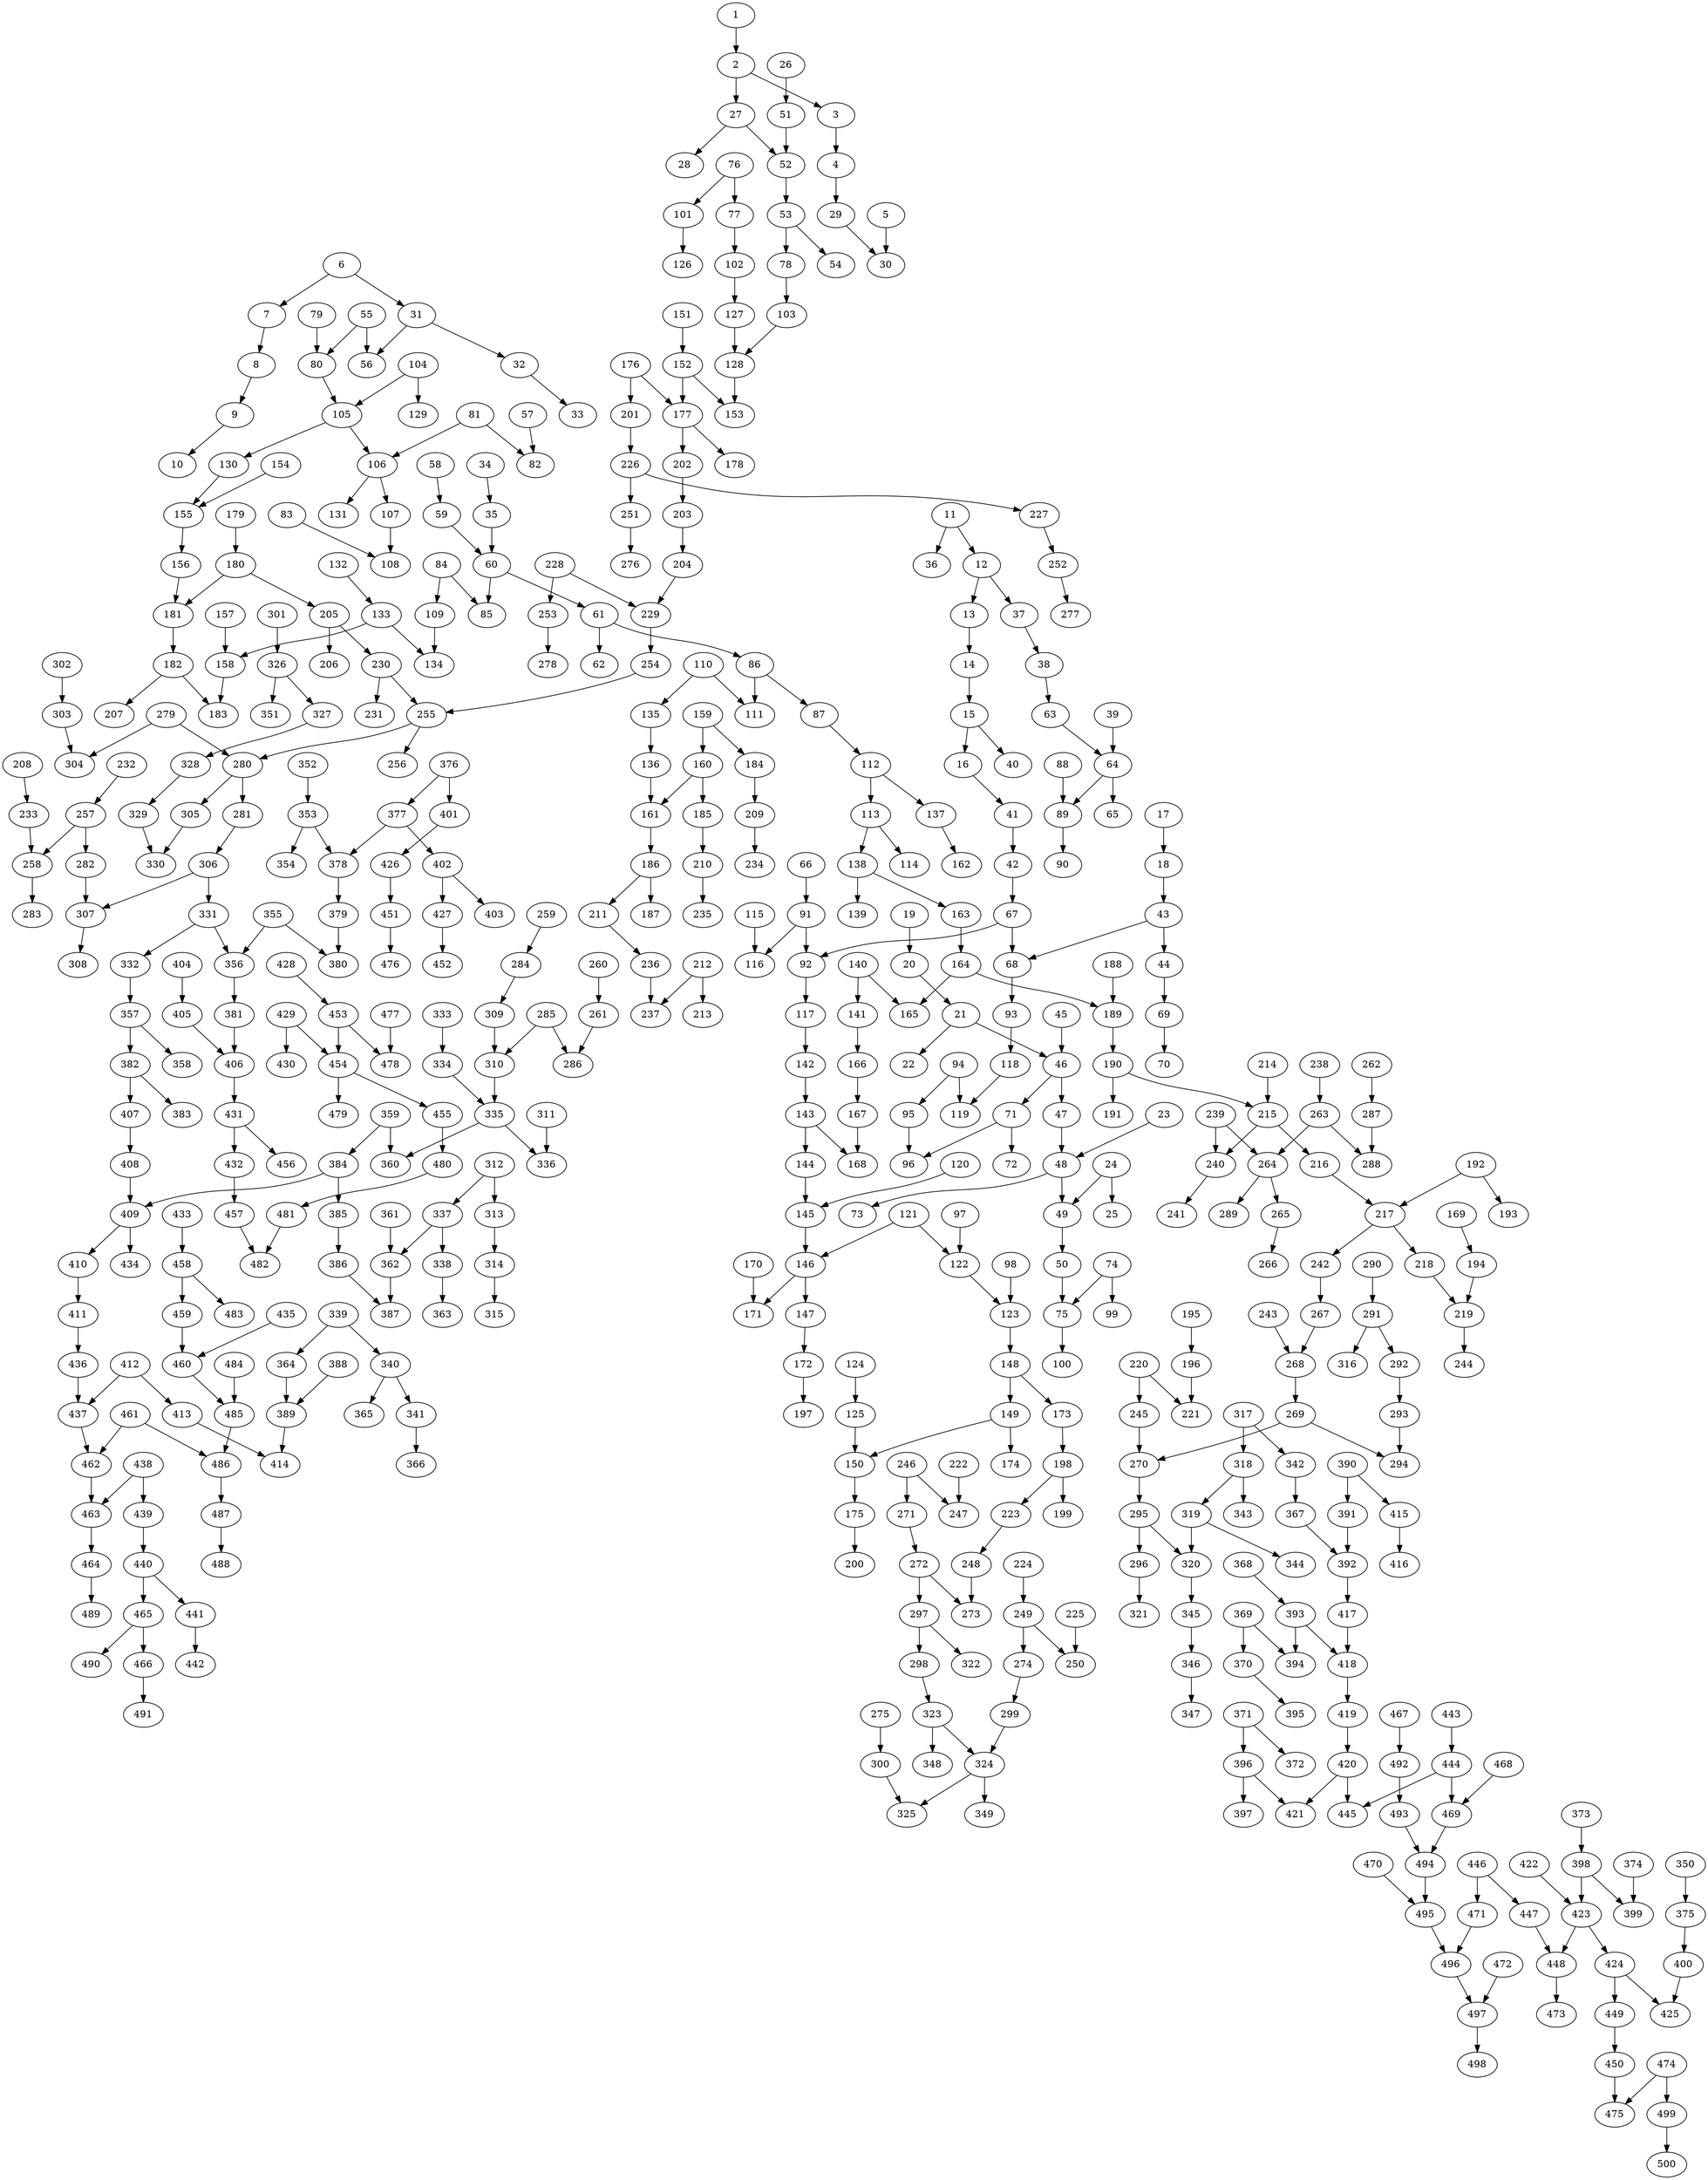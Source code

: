 digraph sample {
1 -> 2[color="black"];
2 -> 27[color="black"];
2 -> 3[color="black"];
3 -> 4[color="black"];
4 -> 29[color="black"];
5 -> 30[color="black"];
6 -> 31[color="black"];
6 -> 7[color="black"];
7 -> 8[color="black"];
8 -> 9[color="black"];
9 -> 10[color="black"];
11 -> 36[color="black"];
11 -> 12[color="black"];
12 -> 37[color="black"];
12 -> 13[color="black"];
13 -> 14[color="black"];
14 -> 15[color="black"];
15 -> 40[color="black"];
15 -> 16[color="black"];
16 -> 41[color="black"];
17 -> 18[color="black"];
18 -> 43[color="black"];
19 -> 20[color="black"];
20 -> 21[color="black"];
21 -> 46[color="black"];
21 -> 22[color="black"];
23 -> 48[color="black"];
24 -> 49[color="black"];
24 -> 25[color="black"];
26 -> 51[color="black"];
27 -> 52[color="black"];
27 -> 28[color="black"];
29 -> 30[color="black"];
31 -> 56[color="black"];
31 -> 32[color="black"];
32 -> 33[color="black"];
34 -> 35[color="black"];
35 -> 60[color="black"];
37 -> 38[color="black"];
38 -> 63[color="black"];
39 -> 64[color="black"];
41 -> 42[color="black"];
42 -> 67[color="black"];
43 -> 68[color="black"];
43 -> 44[color="black"];
44 -> 69[color="black"];
45 -> 46[color="black"];
46 -> 71[color="black"];
46 -> 47[color="black"];
47 -> 48[color="black"];
48 -> 73[color="black"];
48 -> 49[color="black"];
49 -> 50[color="black"];
50 -> 75[color="black"];
51 -> 52[color="black"];
52 -> 53[color="black"];
53 -> 78[color="black"];
53 -> 54[color="black"];
55 -> 80[color="black"];
55 -> 56[color="black"];
57 -> 82[color="black"];
58 -> 59[color="black"];
59 -> 60[color="black"];
60 -> 85[color="black"];
60 -> 61[color="black"];
61 -> 86[color="black"];
61 -> 62[color="black"];
63 -> 64[color="black"];
64 -> 89[color="black"];
64 -> 65[color="black"];
66 -> 91[color="black"];
67 -> 92[color="black"];
67 -> 68[color="black"];
68 -> 93[color="black"];
69 -> 70[color="black"];
71 -> 96[color="black"];
71 -> 72[color="black"];
74 -> 99[color="black"];
74 -> 75[color="black"];
75 -> 100[color="black"];
76 -> 101[color="black"];
76 -> 77[color="black"];
77 -> 102[color="black"];
78 -> 103[color="black"];
79 -> 80[color="black"];
80 -> 105[color="black"];
81 -> 106[color="black"];
81 -> 82[color="black"];
83 -> 108[color="black"];
84 -> 109[color="black"];
84 -> 85[color="black"];
86 -> 111[color="black"];
86 -> 87[color="black"];
87 -> 112[color="black"];
88 -> 89[color="black"];
89 -> 90[color="black"];
91 -> 116[color="black"];
91 -> 92[color="black"];
92 -> 117[color="black"];
93 -> 118[color="black"];
94 -> 119[color="black"];
94 -> 95[color="black"];
95 -> 96[color="black"];
97 -> 122[color="black"];
98 -> 123[color="black"];
101 -> 126[color="black"];
102 -> 127[color="black"];
103 -> 128[color="black"];
104 -> 129[color="black"];
104 -> 105[color="black"];
105 -> 130[color="black"];
105 -> 106[color="black"];
106 -> 131[color="black"];
106 -> 107[color="black"];
107 -> 108[color="black"];
109 -> 134[color="black"];
110 -> 135[color="black"];
110 -> 111[color="black"];
112 -> 137[color="black"];
112 -> 113[color="black"];
113 -> 138[color="black"];
113 -> 114[color="black"];
115 -> 116[color="black"];
117 -> 142[color="black"];
118 -> 119[color="black"];
120 -> 145[color="black"];
121 -> 146[color="black"];
121 -> 122[color="black"];
122 -> 123[color="black"];
123 -> 148[color="black"];
124 -> 125[color="black"];
125 -> 150[color="black"];
127 -> 128[color="black"];
128 -> 153[color="black"];
130 -> 155[color="black"];
132 -> 133[color="black"];
133 -> 158[color="black"];
133 -> 134[color="black"];
135 -> 136[color="black"];
136 -> 161[color="black"];
137 -> 162[color="black"];
138 -> 163[color="black"];
138 -> 139[color="black"];
140 -> 165[color="black"];
140 -> 141[color="black"];
141 -> 166[color="black"];
142 -> 143[color="black"];
143 -> 168[color="black"];
143 -> 144[color="black"];
144 -> 145[color="black"];
145 -> 146[color="black"];
146 -> 171[color="black"];
146 -> 147[color="black"];
147 -> 172[color="black"];
148 -> 173[color="black"];
148 -> 149[color="black"];
149 -> 174[color="black"];
149 -> 150[color="black"];
150 -> 175[color="black"];
151 -> 152[color="black"];
152 -> 177[color="black"];
152 -> 153[color="black"];
154 -> 155[color="black"];
155 -> 156[color="black"];
156 -> 181[color="black"];
157 -> 158[color="black"];
158 -> 183[color="black"];
159 -> 184[color="black"];
159 -> 160[color="black"];
160 -> 185[color="black"];
160 -> 161[color="black"];
161 -> 186[color="black"];
163 -> 164[color="black"];
164 -> 189[color="black"];
164 -> 165[color="black"];
166 -> 167[color="black"];
167 -> 168[color="black"];
169 -> 194[color="black"];
170 -> 171[color="black"];
172 -> 197[color="black"];
173 -> 198[color="black"];
175 -> 200[color="black"];
176 -> 201[color="black"];
176 -> 177[color="black"];
177 -> 202[color="black"];
177 -> 178[color="black"];
179 -> 180[color="black"];
180 -> 205[color="black"];
180 -> 181[color="black"];
181 -> 182[color="black"];
182 -> 207[color="black"];
182 -> 183[color="black"];
184 -> 209[color="black"];
185 -> 210[color="black"];
186 -> 211[color="black"];
186 -> 187[color="black"];
188 -> 189[color="black"];
189 -> 190[color="black"];
190 -> 215[color="black"];
190 -> 191[color="black"];
192 -> 217[color="black"];
192 -> 193[color="black"];
194 -> 219[color="black"];
195 -> 196[color="black"];
196 -> 221[color="black"];
198 -> 223[color="black"];
198 -> 199[color="black"];
201 -> 226[color="black"];
202 -> 203[color="black"];
203 -> 204[color="black"];
204 -> 229[color="black"];
205 -> 230[color="black"];
205 -> 206[color="black"];
208 -> 233[color="black"];
209 -> 234[color="black"];
210 -> 235[color="black"];
211 -> 236[color="black"];
212 -> 237[color="black"];
212 -> 213[color="black"];
214 -> 215[color="black"];
215 -> 240[color="black"];
215 -> 216[color="black"];
216 -> 217[color="black"];
217 -> 242[color="black"];
217 -> 218[color="black"];
218 -> 219[color="black"];
219 -> 244[color="black"];
220 -> 245[color="black"];
220 -> 221[color="black"];
222 -> 247[color="black"];
223 -> 248[color="black"];
224 -> 249[color="black"];
225 -> 250[color="black"];
226 -> 251[color="black"];
226 -> 227[color="black"];
227 -> 252[color="black"];
228 -> 253[color="black"];
228 -> 229[color="black"];
229 -> 254[color="black"];
230 -> 255[color="black"];
230 -> 231[color="black"];
232 -> 257[color="black"];
233 -> 258[color="black"];
236 -> 237[color="black"];
238 -> 263[color="black"];
239 -> 264[color="black"];
239 -> 240[color="black"];
240 -> 241[color="black"];
242 -> 267[color="black"];
243 -> 268[color="black"];
245 -> 270[color="black"];
246 -> 271[color="black"];
246 -> 247[color="black"];
248 -> 273[color="black"];
249 -> 274[color="black"];
249 -> 250[color="black"];
251 -> 276[color="black"];
252 -> 277[color="black"];
253 -> 278[color="black"];
254 -> 255[color="black"];
255 -> 280[color="black"];
255 -> 256[color="black"];
257 -> 282[color="black"];
257 -> 258[color="black"];
258 -> 283[color="black"];
259 -> 284[color="black"];
260 -> 261[color="black"];
261 -> 286[color="black"];
262 -> 287[color="black"];
263 -> 288[color="black"];
263 -> 264[color="black"];
264 -> 289[color="black"];
264 -> 265[color="black"];
265 -> 266[color="black"];
267 -> 268[color="black"];
268 -> 269[color="black"];
269 -> 294[color="black"];
269 -> 270[color="black"];
270 -> 295[color="black"];
271 -> 272[color="black"];
272 -> 297[color="black"];
272 -> 273[color="black"];
274 -> 299[color="black"];
275 -> 300[color="black"];
279 -> 304[color="black"];
279 -> 280[color="black"];
280 -> 305[color="black"];
280 -> 281[color="black"];
281 -> 306[color="black"];
282 -> 307[color="black"];
284 -> 309[color="black"];
285 -> 310[color="black"];
285 -> 286[color="black"];
287 -> 288[color="black"];
290 -> 291[color="black"];
291 -> 316[color="black"];
291 -> 292[color="black"];
292 -> 293[color="black"];
293 -> 294[color="black"];
295 -> 320[color="black"];
295 -> 296[color="black"];
296 -> 321[color="black"];
297 -> 322[color="black"];
297 -> 298[color="black"];
298 -> 323[color="black"];
299 -> 324[color="black"];
300 -> 325[color="black"];
301 -> 326[color="black"];
302 -> 303[color="black"];
303 -> 304[color="black"];
305 -> 330[color="black"];
306 -> 331[color="black"];
306 -> 307[color="black"];
307 -> 308[color="black"];
309 -> 310[color="black"];
310 -> 335[color="black"];
311 -> 336[color="black"];
312 -> 337[color="black"];
312 -> 313[color="black"];
313 -> 314[color="black"];
314 -> 315[color="black"];
317 -> 342[color="black"];
317 -> 318[color="black"];
318 -> 343[color="black"];
318 -> 319[color="black"];
319 -> 344[color="black"];
319 -> 320[color="black"];
320 -> 345[color="black"];
323 -> 348[color="black"];
323 -> 324[color="black"];
324 -> 349[color="black"];
324 -> 325[color="black"];
326 -> 351[color="black"];
326 -> 327[color="black"];
327 -> 328[color="black"];
328 -> 329[color="black"];
329 -> 330[color="black"];
331 -> 356[color="black"];
331 -> 332[color="black"];
332 -> 357[color="black"];
333 -> 334[color="black"];
334 -> 335[color="black"];
335 -> 360[color="black"];
335 -> 336[color="black"];
337 -> 362[color="black"];
337 -> 338[color="black"];
338 -> 363[color="black"];
339 -> 364[color="black"];
339 -> 340[color="black"];
340 -> 365[color="black"];
340 -> 341[color="black"];
341 -> 366[color="black"];
342 -> 367[color="black"];
345 -> 346[color="black"];
346 -> 347[color="black"];
350 -> 375[color="black"];
352 -> 353[color="black"];
353 -> 378[color="black"];
353 -> 354[color="black"];
355 -> 380[color="black"];
355 -> 356[color="black"];
356 -> 381[color="black"];
357 -> 382[color="black"];
357 -> 358[color="black"];
359 -> 384[color="black"];
359 -> 360[color="black"];
361 -> 362[color="black"];
362 -> 387[color="black"];
364 -> 389[color="black"];
367 -> 392[color="black"];
368 -> 393[color="black"];
369 -> 394[color="black"];
369 -> 370[color="black"];
370 -> 395[color="black"];
371 -> 396[color="black"];
371 -> 372[color="black"];
373 -> 398[color="black"];
374 -> 399[color="black"];
375 -> 400[color="black"];
376 -> 401[color="black"];
376 -> 377[color="black"];
377 -> 402[color="black"];
377 -> 378[color="black"];
378 -> 379[color="black"];
379 -> 380[color="black"];
381 -> 406[color="black"];
382 -> 407[color="black"];
382 -> 383[color="black"];
384 -> 409[color="black"];
384 -> 385[color="black"];
385 -> 386[color="black"];
386 -> 387[color="black"];
388 -> 389[color="black"];
389 -> 414[color="black"];
390 -> 415[color="black"];
390 -> 391[color="black"];
391 -> 392[color="black"];
392 -> 417[color="black"];
393 -> 418[color="black"];
393 -> 394[color="black"];
396 -> 421[color="black"];
396 -> 397[color="black"];
398 -> 423[color="black"];
398 -> 399[color="black"];
400 -> 425[color="black"];
401 -> 426[color="black"];
402 -> 427[color="black"];
402 -> 403[color="black"];
404 -> 405[color="black"];
405 -> 406[color="black"];
406 -> 431[color="black"];
407 -> 408[color="black"];
408 -> 409[color="black"];
409 -> 434[color="black"];
409 -> 410[color="black"];
410 -> 411[color="black"];
411 -> 436[color="black"];
412 -> 437[color="black"];
412 -> 413[color="black"];
413 -> 414[color="black"];
415 -> 416[color="black"];
417 -> 418[color="black"];
418 -> 419[color="black"];
419 -> 420[color="black"];
420 -> 445[color="black"];
420 -> 421[color="black"];
422 -> 423[color="black"];
423 -> 448[color="black"];
423 -> 424[color="black"];
424 -> 449[color="black"];
424 -> 425[color="black"];
426 -> 451[color="black"];
427 -> 452[color="black"];
428 -> 453[color="black"];
429 -> 454[color="black"];
429 -> 430[color="black"];
431 -> 456[color="black"];
431 -> 432[color="black"];
432 -> 457[color="black"];
433 -> 458[color="black"];
435 -> 460[color="black"];
436 -> 437[color="black"];
437 -> 462[color="black"];
438 -> 463[color="black"];
438 -> 439[color="black"];
439 -> 440[color="black"];
440 -> 465[color="black"];
440 -> 441[color="black"];
441 -> 442[color="black"];
443 -> 444[color="black"];
444 -> 469[color="black"];
444 -> 445[color="black"];
446 -> 471[color="black"];
446 -> 447[color="black"];
447 -> 448[color="black"];
448 -> 473[color="black"];
449 -> 450[color="black"];
450 -> 475[color="black"];
451 -> 476[color="black"];
453 -> 478[color="black"];
453 -> 454[color="black"];
454 -> 479[color="black"];
454 -> 455[color="black"];
455 -> 480[color="black"];
457 -> 482[color="black"];
458 -> 483[color="black"];
458 -> 459[color="black"];
459 -> 460[color="black"];
460 -> 485[color="black"];
461 -> 486[color="black"];
461 -> 462[color="black"];
462 -> 463[color="black"];
463 -> 464[color="black"];
464 -> 489[color="black"];
465 -> 490[color="black"];
465 -> 466[color="black"];
466 -> 491[color="black"];
467 -> 492[color="black"];
468 -> 469[color="black"];
469 -> 494[color="black"];
470 -> 495[color="black"];
471 -> 496[color="black"];
472 -> 497[color="black"];
474 -> 499[color="black"];
474 -> 475[color="black"];
477 -> 478[color="black"];
480 -> 481[color="black"];
481 -> 482[color="black"];
484 -> 485[color="black"];
485 -> 486[color="black"];
486 -> 487[color="black"];
487 -> 488[color="black"];
492 -> 493[color="black"];
493 -> 494[color="black"];
494 -> 495[color="black"];
495 -> 496[color="black"];
496 -> 497[color="black"];
497 -> 498[color="black"];
499 -> 500[color="black"];
}
